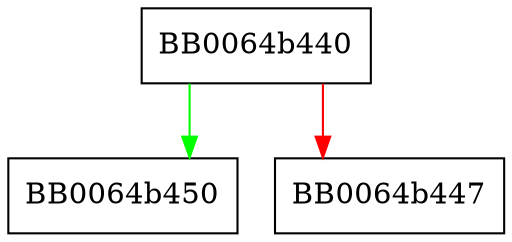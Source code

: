 digraph OSSL_STORE_INFO_get0_PKEY {
  node [shape="box"];
  graph [splines=ortho];
  BB0064b440 -> BB0064b450 [color="green"];
  BB0064b440 -> BB0064b447 [color="red"];
}